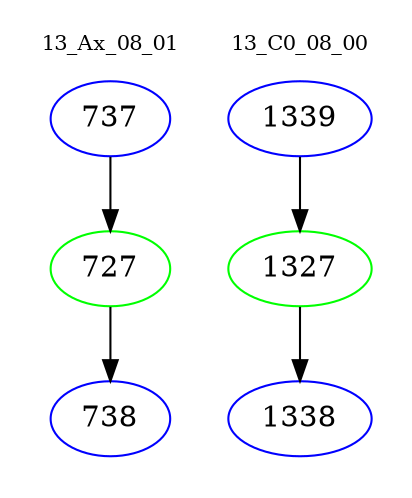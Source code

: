 digraph{
subgraph cluster_0 {
color = white
label = "13_Ax_08_01";
fontsize=10;
T0_737 [label="737", color="blue"]
T0_737 -> T0_727 [color="black"]
T0_727 [label="727", color="green"]
T0_727 -> T0_738 [color="black"]
T0_738 [label="738", color="blue"]
}
subgraph cluster_1 {
color = white
label = "13_C0_08_00";
fontsize=10;
T1_1339 [label="1339", color="blue"]
T1_1339 -> T1_1327 [color="black"]
T1_1327 [label="1327", color="green"]
T1_1327 -> T1_1338 [color="black"]
T1_1338 [label="1338", color="blue"]
}
}
